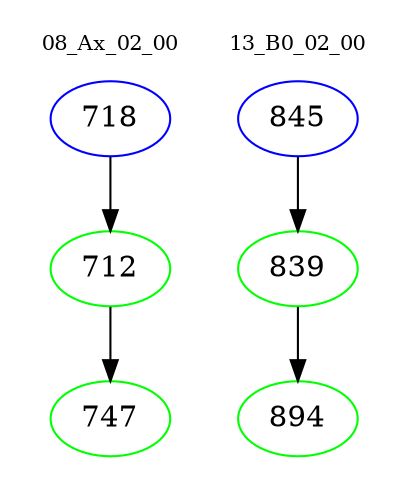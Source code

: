 digraph{
subgraph cluster_0 {
color = white
label = "08_Ax_02_00";
fontsize=10;
T0_718 [label="718", color="blue"]
T0_718 -> T0_712 [color="black"]
T0_712 [label="712", color="green"]
T0_712 -> T0_747 [color="black"]
T0_747 [label="747", color="green"]
}
subgraph cluster_1 {
color = white
label = "13_B0_02_00";
fontsize=10;
T1_845 [label="845", color="blue"]
T1_845 -> T1_839 [color="black"]
T1_839 [label="839", color="green"]
T1_839 -> T1_894 [color="black"]
T1_894 [label="894", color="green"]
}
}
